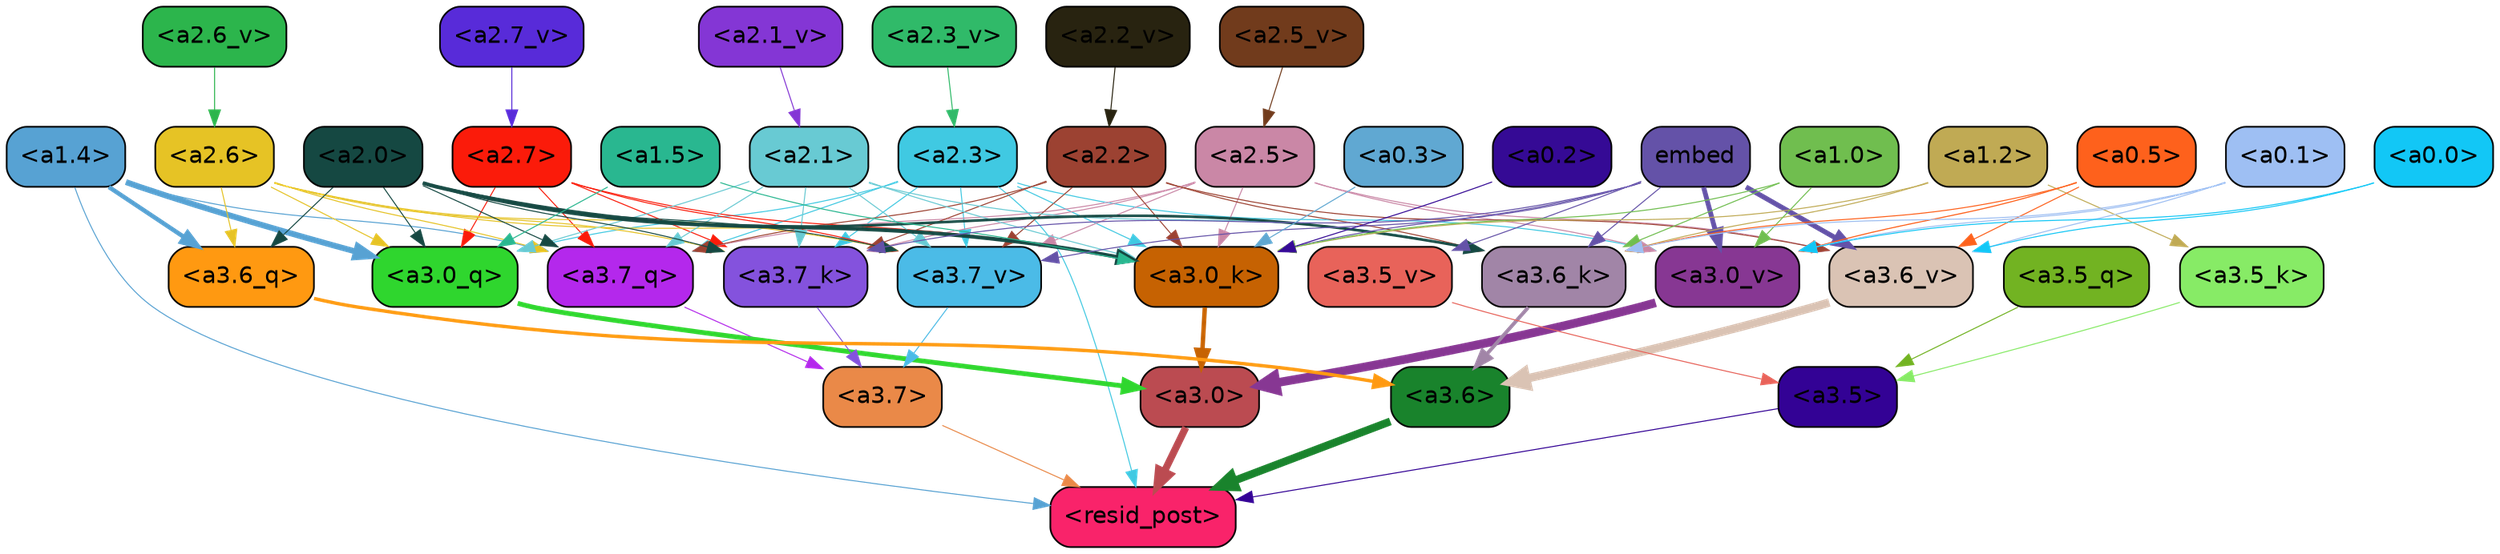 strict digraph "" {
	graph [bgcolor=transparent,
		layout=dot,
		overlap=false,
		splines=true
	];
	"<a3.7>"	[color=black,
		fillcolor="#ea8948",
		fontname=Helvetica,
		shape=box,
		style="filled, rounded"];
	"<resid_post>"	[color=black,
		fillcolor="#f9236a",
		fontname=Helvetica,
		shape=box,
		style="filled, rounded"];
	"<a3.7>" -> "<resid_post>"	[color="#ea8948",
		penwidth=0.6];
	"<a3.6>"	[color=black,
		fillcolor="#19832c",
		fontname=Helvetica,
		shape=box,
		style="filled, rounded"];
	"<a3.6>" -> "<resid_post>"	[color="#19832c",
		penwidth=4.6696330308914185];
	"<a3.5>"	[color=black,
		fillcolor="#330295",
		fontname=Helvetica,
		shape=box,
		style="filled, rounded"];
	"<a3.5>" -> "<resid_post>"	[color="#330295",
		penwidth=0.6];
	"<a3.0>"	[color=black,
		fillcolor="#bb4b51",
		fontname=Helvetica,
		shape=box,
		style="filled, rounded"];
	"<a3.0>" -> "<resid_post>"	[color="#bb4b51",
		penwidth=4.282557368278503];
	"<a2.3>"	[color=black,
		fillcolor="#40c9e2",
		fontname=Helvetica,
		shape=box,
		style="filled, rounded"];
	"<a2.3>" -> "<resid_post>"	[color="#40c9e2",
		penwidth=0.6];
	"<a3.7_q>"	[color=black,
		fillcolor="#b428ec",
		fontname=Helvetica,
		shape=box,
		style="filled, rounded"];
	"<a2.3>" -> "<a3.7_q>"	[color="#40c9e2",
		penwidth=0.6];
	"<a3.0_q>"	[color=black,
		fillcolor="#2fd62e",
		fontname=Helvetica,
		shape=box,
		style="filled, rounded"];
	"<a2.3>" -> "<a3.0_q>"	[color="#40c9e2",
		penwidth=0.6];
	"<a3.7_k>"	[color=black,
		fillcolor="#8452dd",
		fontname=Helvetica,
		shape=box,
		style="filled, rounded"];
	"<a2.3>" -> "<a3.7_k>"	[color="#40c9e2",
		penwidth=0.6];
	"<a3.0_k>"	[color=black,
		fillcolor="#c66202",
		fontname=Helvetica,
		shape=box,
		style="filled, rounded"];
	"<a2.3>" -> "<a3.0_k>"	[color="#40c9e2",
		penwidth=0.6];
	"<a3.7_v>"	[color=black,
		fillcolor="#4bbbe7",
		fontname=Helvetica,
		shape=box,
		style="filled, rounded"];
	"<a2.3>" -> "<a3.7_v>"	[color="#40c9e2",
		penwidth=0.6];
	"<a3.0_v>"	[color=black,
		fillcolor="#873793",
		fontname=Helvetica,
		shape=box,
		style="filled, rounded"];
	"<a2.3>" -> "<a3.0_v>"	[color="#40c9e2",
		penwidth=0.6];
	"<a1.4>"	[color=black,
		fillcolor="#57a2d3",
		fontname=Helvetica,
		shape=box,
		style="filled, rounded"];
	"<a1.4>" -> "<resid_post>"	[color="#57a2d3",
		penwidth=0.6];
	"<a1.4>" -> "<a3.7_q>"	[color="#57a2d3",
		penwidth=0.6];
	"<a3.6_q>"	[color=black,
		fillcolor="#ff9911",
		fontname=Helvetica,
		shape=box,
		style="filled, rounded"];
	"<a1.4>" -> "<a3.6_q>"	[color="#57a2d3",
		penwidth=2.6073555648326874];
	"<a1.4>" -> "<a3.0_q>"	[color="#57a2d3",
		penwidth=3.4971605762839317];
	"<a3.7_q>" -> "<a3.7>"	[color="#b428ec",
		penwidth=0.6];
	"<a3.6_q>" -> "<a3.6>"	[color="#ff9911",
		penwidth=2.03758105635643];
	"<a3.5_q>"	[color=black,
		fillcolor="#72b322",
		fontname=Helvetica,
		shape=box,
		style="filled, rounded"];
	"<a3.5_q>" -> "<a3.5>"	[color="#72b322",
		penwidth=0.6];
	"<a3.0_q>" -> "<a3.0>"	[color="#2fd62e",
		penwidth=2.8638100624084473];
	"<a3.7_k>" -> "<a3.7>"	[color="#8452dd",
		penwidth=0.6];
	"<a3.6_k>"	[color=black,
		fillcolor="#a185a7",
		fontname=Helvetica,
		shape=box,
		style="filled, rounded"];
	"<a3.6_k>" -> "<a3.6>"	[color="#a185a7",
		penwidth=2.174198240041733];
	"<a3.5_k>"	[color=black,
		fillcolor="#87eb66",
		fontname=Helvetica,
		shape=box,
		style="filled, rounded"];
	"<a3.5_k>" -> "<a3.5>"	[color="#87eb66",
		penwidth=0.6];
	"<a3.0_k>" -> "<a3.0>"	[color="#c66202",
		penwidth=2.6274144649505615];
	"<a3.7_v>" -> "<a3.7>"	[color="#4bbbe7",
		penwidth=0.6];
	"<a3.6_v>"	[color=black,
		fillcolor="#dac3b4",
		fontname=Helvetica,
		shape=box,
		style="filled, rounded"];
	"<a3.6_v>" -> "<a3.6>"	[color="#dac3b4",
		penwidth=5.002329230308533];
	"<a3.5_v>"	[color=black,
		fillcolor="#e8635a",
		fontname=Helvetica,
		shape=box,
		style="filled, rounded"];
	"<a3.5_v>" -> "<a3.5>"	[color="#e8635a",
		penwidth=0.6];
	"<a3.0_v>" -> "<a3.0>"	[color="#873793",
		penwidth=5.188832879066467];
	"<a2.7>"	[color=black,
		fillcolor="#fb1b0a",
		fontname=Helvetica,
		shape=box,
		style="filled, rounded"];
	"<a2.7>" -> "<a3.7_q>"	[color="#fb1b0a",
		penwidth=0.6];
	"<a2.7>" -> "<a3.0_q>"	[color="#fb1b0a",
		penwidth=0.6];
	"<a2.7>" -> "<a3.7_k>"	[color="#fb1b0a",
		penwidth=0.6];
	"<a2.7>" -> "<a3.0_k>"	[color="#fb1b0a",
		penwidth=0.6];
	"<a2.7>" -> "<a3.7_v>"	[color="#fb1b0a",
		penwidth=0.6];
	"<a2.6>"	[color=black,
		fillcolor="#e6c325",
		fontname=Helvetica,
		shape=box,
		style="filled, rounded"];
	"<a2.6>" -> "<a3.7_q>"	[color="#e6c325",
		penwidth=0.6];
	"<a2.6>" -> "<a3.6_q>"	[color="#e6c325",
		penwidth=0.6];
	"<a2.6>" -> "<a3.0_q>"	[color="#e6c325",
		penwidth=0.6];
	"<a2.6>" -> "<a3.7_k>"	[color="#e6c325",
		penwidth=0.6];
	"<a2.6>" -> "<a3.0_k>"	[color="#e6c325",
		penwidth=0.6];
	"<a2.6>" -> "<a3.7_v>"	[color="#e6c325",
		penwidth=0.6];
	"<a2.5>"	[color=black,
		fillcolor="#ca87a6",
		fontname=Helvetica,
		shape=box,
		style="filled, rounded"];
	"<a2.5>" -> "<a3.7_q>"	[color="#ca87a6",
		penwidth=0.6];
	"<a2.5>" -> "<a3.7_k>"	[color="#ca87a6",
		penwidth=0.6];
	"<a2.5>" -> "<a3.0_k>"	[color="#ca87a6",
		penwidth=0.6];
	"<a2.5>" -> "<a3.7_v>"	[color="#ca87a6",
		penwidth=0.6];
	"<a2.5>" -> "<a3.6_v>"	[color="#ca87a6",
		penwidth=0.6];
	"<a2.5>" -> "<a3.0_v>"	[color="#ca87a6",
		penwidth=0.6];
	"<a2.2>"	[color=black,
		fillcolor="#9c4232",
		fontname=Helvetica,
		shape=box,
		style="filled, rounded"];
	"<a2.2>" -> "<a3.7_q>"	[color="#9c4232",
		penwidth=0.6];
	"<a2.2>" -> "<a3.7_k>"	[color="#9c4232",
		penwidth=0.6];
	"<a2.2>" -> "<a3.6_k>"	[color="#9c4232",
		penwidth=0.6];
	"<a2.2>" -> "<a3.0_k>"	[color="#9c4232",
		penwidth=0.6];
	"<a2.2>" -> "<a3.7_v>"	[color="#9c4232",
		penwidth=0.6];
	"<a2.2>" -> "<a3.6_v>"	[color="#9c4232",
		penwidth=0.6];
	"<a2.1>"	[color=black,
		fillcolor="#68cad3",
		fontname=Helvetica,
		shape=box,
		style="filled, rounded"];
	"<a2.1>" -> "<a3.7_q>"	[color="#68cad3",
		penwidth=0.6];
	"<a2.1>" -> "<a3.0_q>"	[color="#68cad3",
		penwidth=0.6];
	"<a2.1>" -> "<a3.7_k>"	[color="#68cad3",
		penwidth=0.6];
	"<a2.1>" -> "<a3.6_k>"	[color="#68cad3",
		penwidth=0.6];
	"<a2.1>" -> "<a3.0_k>"	[color="#68cad3",
		penwidth=0.6];
	"<a2.1>" -> "<a3.7_v>"	[color="#68cad3",
		penwidth=0.6];
	"<a2.0>"	[color=black,
		fillcolor="#154842",
		fontname=Helvetica,
		shape=box,
		style="filled, rounded"];
	"<a2.0>" -> "<a3.7_q>"	[color="#154842",
		penwidth=0.6];
	"<a2.0>" -> "<a3.6_q>"	[color="#154842",
		penwidth=0.6];
	"<a2.0>" -> "<a3.0_q>"	[color="#154842",
		penwidth=0.6];
	"<a2.0>" -> "<a3.7_k>"	[color="#154842",
		penwidth=0.6];
	"<a2.0>" -> "<a3.6_k>"	[color="#154842",
		penwidth=1.5568191409111023];
	"<a2.0>" -> "<a3.0_k>"	[color="#154842",
		penwidth=2.270527422428131];
	"<a2.0>" -> "<a3.7_v>"	[color="#154842",
		penwidth=0.6];
	"<a1.5>"	[color=black,
		fillcolor="#29b790",
		fontname=Helvetica,
		shape=box,
		style="filled, rounded"];
	"<a1.5>" -> "<a3.0_q>"	[color="#29b790",
		penwidth=0.6];
	"<a1.5>" -> "<a3.0_k>"	[color="#29b790",
		penwidth=0.6];
	embed	[color=black,
		fillcolor="#6452a8",
		fontname=Helvetica,
		shape=box,
		style="filled, rounded"];
	embed -> "<a3.7_k>"	[color="#6452a8",
		penwidth=0.6];
	embed -> "<a3.6_k>"	[color="#6452a8",
		penwidth=0.6];
	embed -> "<a3.0_k>"	[color="#6452a8",
		penwidth=0.6];
	embed -> "<a3.7_v>"	[color="#6452a8",
		penwidth=0.6];
	embed -> "<a3.6_v>"	[color="#6452a8",
		penwidth=2.9588699340820312];
	embed -> "<a3.5_v>"	[color="#6452a8",
		penwidth=0.6];
	embed -> "<a3.0_v>"	[color="#6452a8",
		penwidth=2.8686431646347046];
	"<a1.2>"	[color=black,
		fillcolor="#c0aa54",
		fontname=Helvetica,
		shape=box,
		style="filled, rounded"];
	"<a1.2>" -> "<a3.6_k>"	[color="#c0aa54",
		penwidth=0.6];
	"<a1.2>" -> "<a3.5_k>"	[color="#c0aa54",
		penwidth=0.6];
	"<a1.2>" -> "<a3.0_k>"	[color="#c0aa54",
		penwidth=0.6];
	"<a1.0>"	[color=black,
		fillcolor="#70be4f",
		fontname=Helvetica,
		shape=box,
		style="filled, rounded"];
	"<a1.0>" -> "<a3.6_k>"	[color="#70be4f",
		penwidth=0.6];
	"<a1.0>" -> "<a3.0_k>"	[color="#70be4f",
		penwidth=0.6];
	"<a1.0>" -> "<a3.0_v>"	[color="#70be4f",
		penwidth=0.6];
	"<a0.5>"	[color=black,
		fillcolor="#fe611c",
		fontname=Helvetica,
		shape=box,
		style="filled, rounded"];
	"<a0.5>" -> "<a3.6_k>"	[color="#fe611c",
		penwidth=0.6];
	"<a0.5>" -> "<a3.6_v>"	[color="#fe611c",
		penwidth=0.6];
	"<a0.5>" -> "<a3.0_v>"	[color="#fe611c",
		penwidth=0.6421224474906921];
	"<a0.1>"	[color=black,
		fillcolor="#9ebff3",
		fontname=Helvetica,
		shape=box,
		style="filled, rounded"];
	"<a0.1>" -> "<a3.6_k>"	[color="#9ebff3",
		penwidth=0.6];
	"<a0.1>" -> "<a3.6_v>"	[color="#9ebff3",
		penwidth=0.6];
	"<a0.1>" -> "<a3.0_v>"	[color="#9ebff3",
		penwidth=0.6];
	"<a0.3>"	[color=black,
		fillcolor="#60a8d2",
		fontname=Helvetica,
		shape=box,
		style="filled, rounded"];
	"<a0.3>" -> "<a3.0_k>"	[color="#60a8d2",
		penwidth=0.6];
	"<a0.2>"	[color=black,
		fillcolor="#350a95",
		fontname=Helvetica,
		shape=box,
		style="filled, rounded"];
	"<a0.2>" -> "<a3.0_k>"	[color="#350a95",
		penwidth=0.6];
	"<a0.0>"	[color=black,
		fillcolor="#12c7f6",
		fontname=Helvetica,
		shape=box,
		style="filled, rounded"];
	"<a0.0>" -> "<a3.6_v>"	[color="#12c7f6",
		penwidth=0.6];
	"<a0.0>" -> "<a3.0_v>"	[color="#12c7f6",
		penwidth=0.6];
	"<a2.7_v>"	[color=black,
		fillcolor="#582bd9",
		fontname=Helvetica,
		shape=box,
		style="filled, rounded"];
	"<a2.7_v>" -> "<a2.7>"	[color="#582bd9",
		penwidth=0.6];
	"<a2.6_v>"	[color=black,
		fillcolor="#2cb54c",
		fontname=Helvetica,
		shape=box,
		style="filled, rounded"];
	"<a2.6_v>" -> "<a2.6>"	[color="#2cb54c",
		penwidth=0.6];
	"<a2.5_v>"	[color=black,
		fillcolor="#713b1c",
		fontname=Helvetica,
		shape=box,
		style="filled, rounded"];
	"<a2.5_v>" -> "<a2.5>"	[color="#713b1c",
		penwidth=0.6];
	"<a2.3_v>"	[color=black,
		fillcolor="#30ba69",
		fontname=Helvetica,
		shape=box,
		style="filled, rounded"];
	"<a2.3_v>" -> "<a2.3>"	[color="#30ba69",
		penwidth=0.6];
	"<a2.2_v>"	[color=black,
		fillcolor="#282310",
		fontname=Helvetica,
		shape=box,
		style="filled, rounded"];
	"<a2.2_v>" -> "<a2.2>"	[color="#282310",
		penwidth=0.6];
	"<a2.1_v>"	[color=black,
		fillcolor="#8436d5",
		fontname=Helvetica,
		shape=box,
		style="filled, rounded"];
	"<a2.1_v>" -> "<a2.1>"	[color="#8436d5",
		penwidth=0.6];
}

